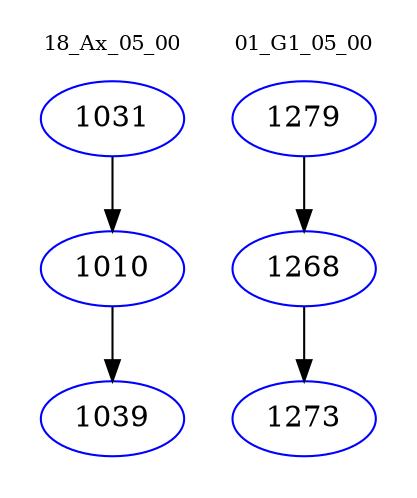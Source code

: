 digraph{
subgraph cluster_0 {
color = white
label = "18_Ax_05_00";
fontsize=10;
T0_1031 [label="1031", color="blue"]
T0_1031 -> T0_1010 [color="black"]
T0_1010 [label="1010", color="blue"]
T0_1010 -> T0_1039 [color="black"]
T0_1039 [label="1039", color="blue"]
}
subgraph cluster_1 {
color = white
label = "01_G1_05_00";
fontsize=10;
T1_1279 [label="1279", color="blue"]
T1_1279 -> T1_1268 [color="black"]
T1_1268 [label="1268", color="blue"]
T1_1268 -> T1_1273 [color="black"]
T1_1273 [label="1273", color="blue"]
}
}
